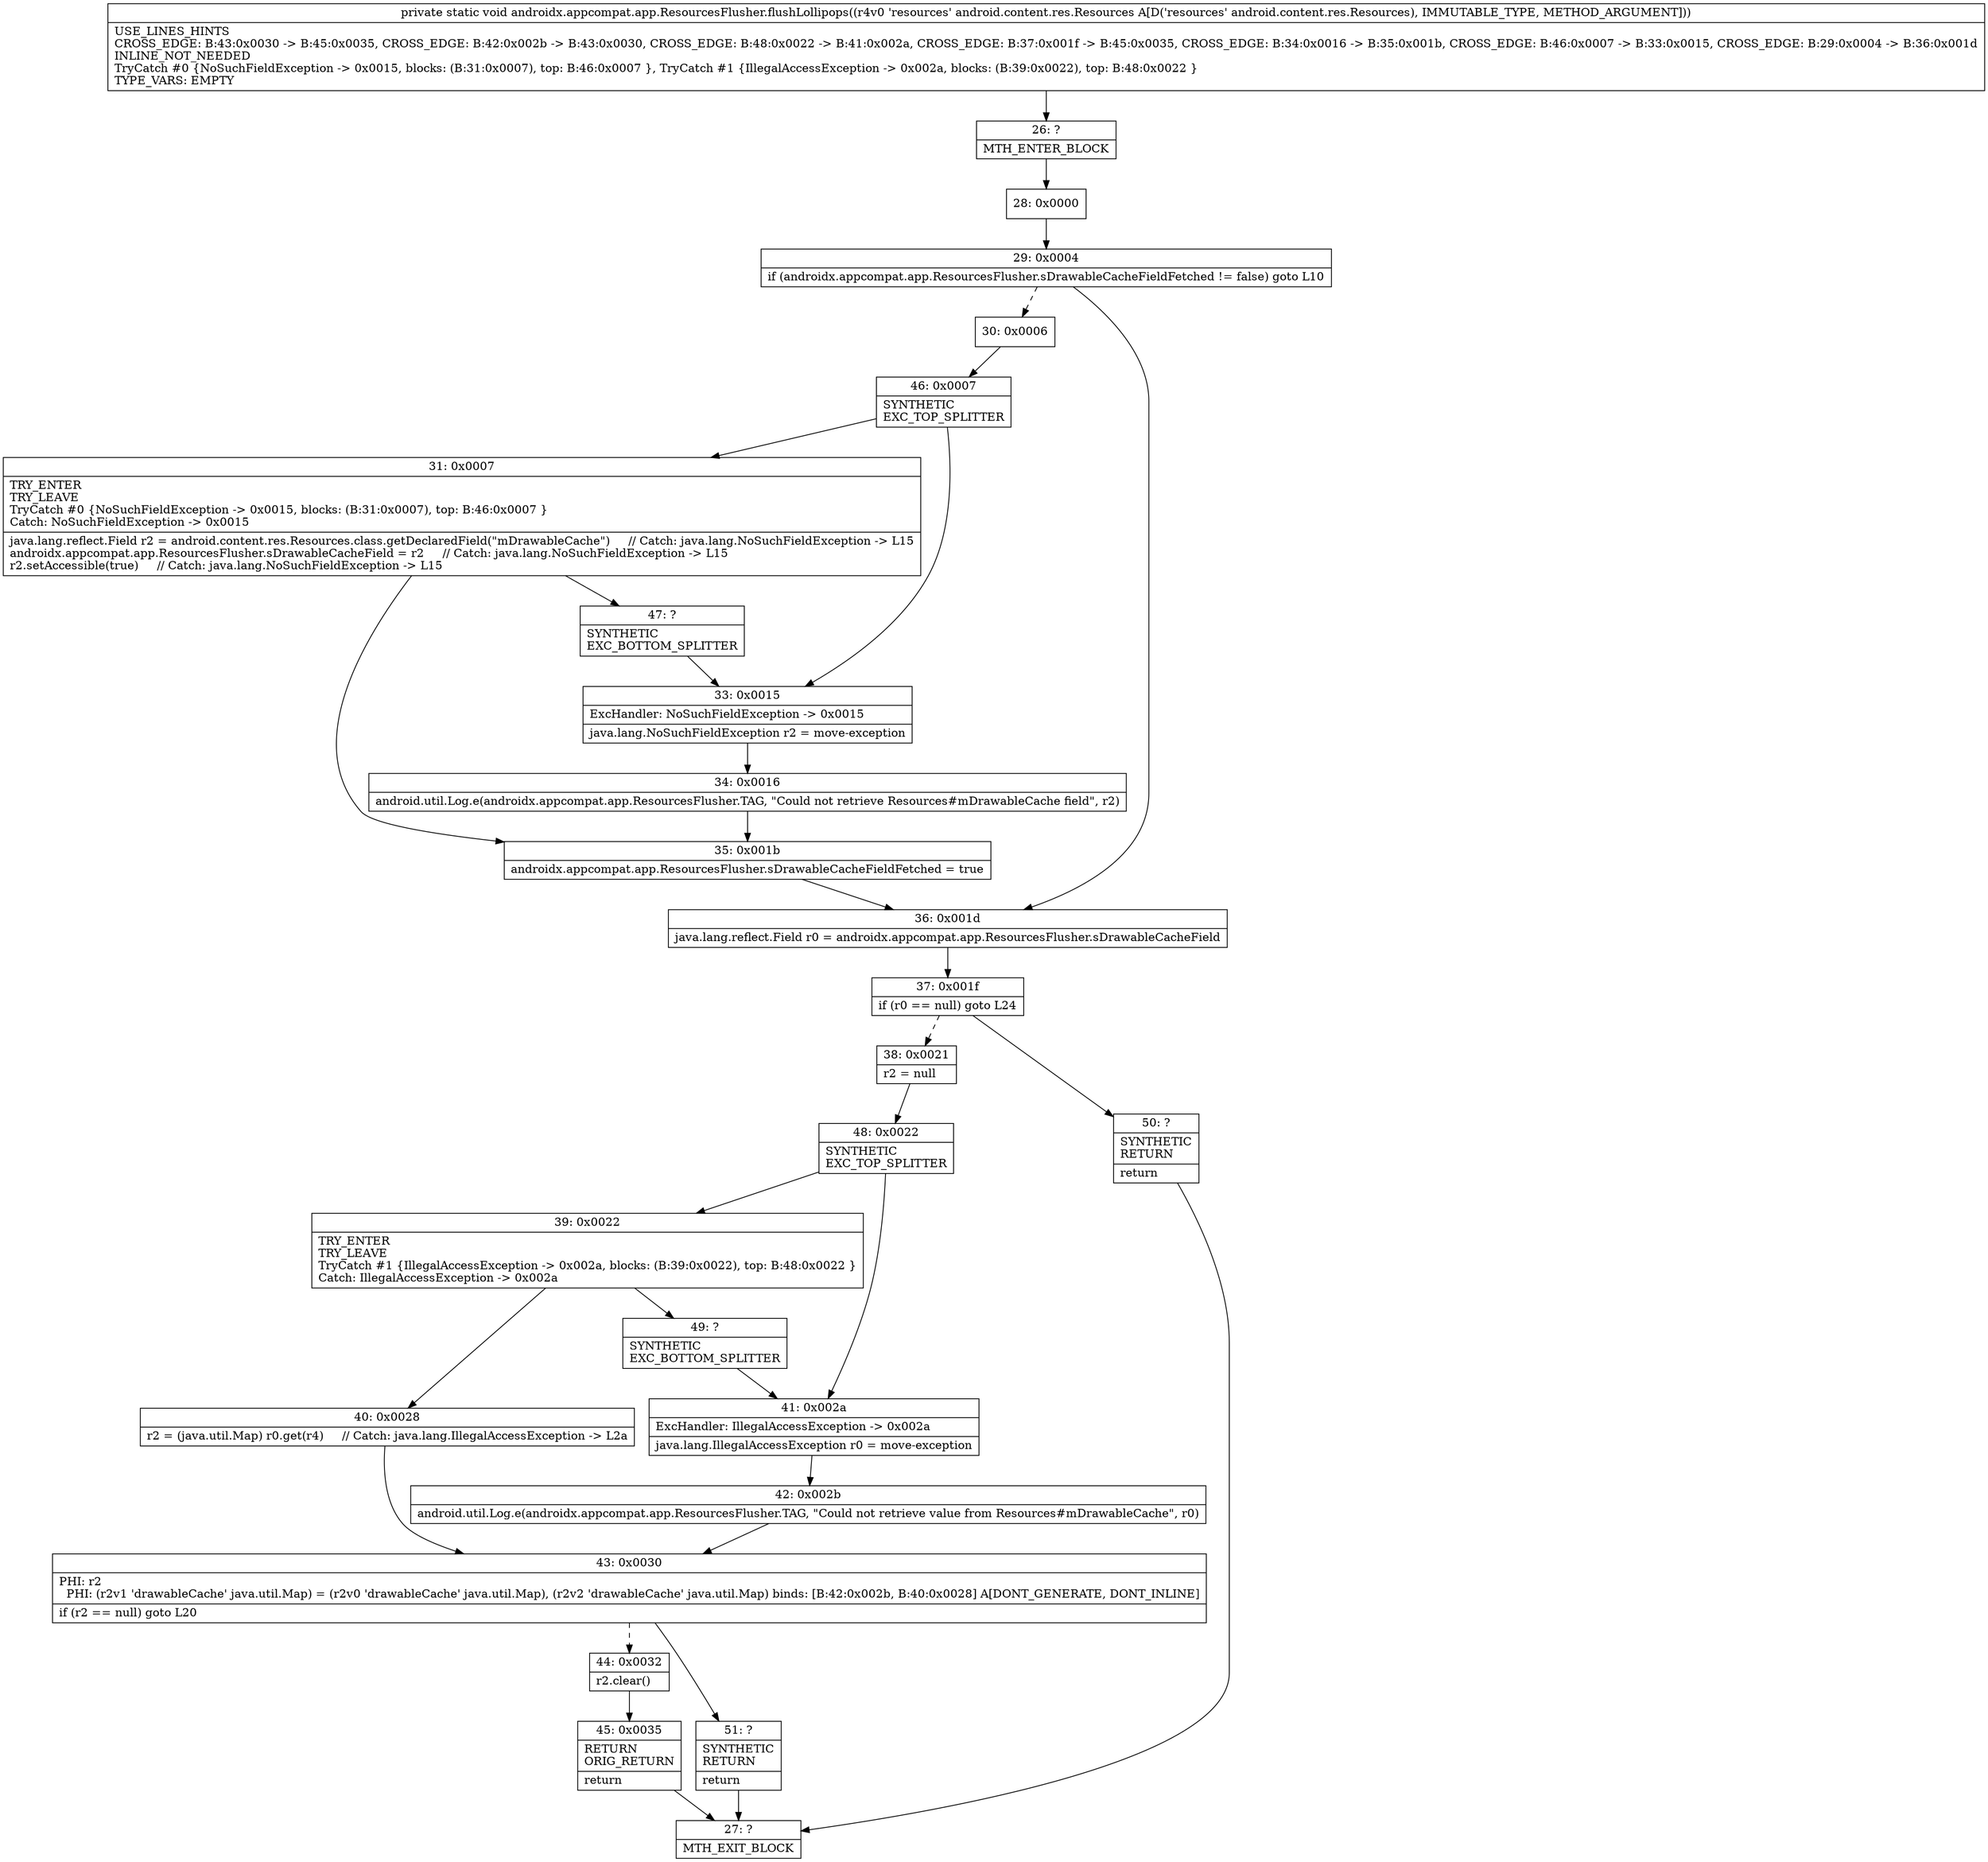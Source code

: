 digraph "CFG forandroidx.appcompat.app.ResourcesFlusher.flushLollipops(Landroid\/content\/res\/Resources;)V" {
Node_26 [shape=record,label="{26\:\ ?|MTH_ENTER_BLOCK\l}"];
Node_28 [shape=record,label="{28\:\ 0x0000}"];
Node_29 [shape=record,label="{29\:\ 0x0004|if (androidx.appcompat.app.ResourcesFlusher.sDrawableCacheFieldFetched != false) goto L10\l}"];
Node_30 [shape=record,label="{30\:\ 0x0006}"];
Node_46 [shape=record,label="{46\:\ 0x0007|SYNTHETIC\lEXC_TOP_SPLITTER\l}"];
Node_31 [shape=record,label="{31\:\ 0x0007|TRY_ENTER\lTRY_LEAVE\lTryCatch #0 \{NoSuchFieldException \-\> 0x0015, blocks: (B:31:0x0007), top: B:46:0x0007 \}\lCatch: NoSuchFieldException \-\> 0x0015\l|java.lang.reflect.Field r2 = android.content.res.Resources.class.getDeclaredField(\"mDrawableCache\")     \/\/ Catch: java.lang.NoSuchFieldException \-\> L15\landroidx.appcompat.app.ResourcesFlusher.sDrawableCacheField = r2     \/\/ Catch: java.lang.NoSuchFieldException \-\> L15\lr2.setAccessible(true)     \/\/ Catch: java.lang.NoSuchFieldException \-\> L15\l}"];
Node_35 [shape=record,label="{35\:\ 0x001b|androidx.appcompat.app.ResourcesFlusher.sDrawableCacheFieldFetched = true\l}"];
Node_47 [shape=record,label="{47\:\ ?|SYNTHETIC\lEXC_BOTTOM_SPLITTER\l}"];
Node_33 [shape=record,label="{33\:\ 0x0015|ExcHandler: NoSuchFieldException \-\> 0x0015\l|java.lang.NoSuchFieldException r2 = move\-exception\l}"];
Node_34 [shape=record,label="{34\:\ 0x0016|android.util.Log.e(androidx.appcompat.app.ResourcesFlusher.TAG, \"Could not retrieve Resources#mDrawableCache field\", r2)\l}"];
Node_36 [shape=record,label="{36\:\ 0x001d|java.lang.reflect.Field r0 = androidx.appcompat.app.ResourcesFlusher.sDrawableCacheField\l}"];
Node_37 [shape=record,label="{37\:\ 0x001f|if (r0 == null) goto L24\l}"];
Node_38 [shape=record,label="{38\:\ 0x0021|r2 = null\l}"];
Node_48 [shape=record,label="{48\:\ 0x0022|SYNTHETIC\lEXC_TOP_SPLITTER\l}"];
Node_39 [shape=record,label="{39\:\ 0x0022|TRY_ENTER\lTRY_LEAVE\lTryCatch #1 \{IllegalAccessException \-\> 0x002a, blocks: (B:39:0x0022), top: B:48:0x0022 \}\lCatch: IllegalAccessException \-\> 0x002a\l}"];
Node_40 [shape=record,label="{40\:\ 0x0028|r2 = (java.util.Map) r0.get(r4)     \/\/ Catch: java.lang.IllegalAccessException \-\> L2a\l}"];
Node_43 [shape=record,label="{43\:\ 0x0030|PHI: r2 \l  PHI: (r2v1 'drawableCache' java.util.Map) = (r2v0 'drawableCache' java.util.Map), (r2v2 'drawableCache' java.util.Map) binds: [B:42:0x002b, B:40:0x0028] A[DONT_GENERATE, DONT_INLINE]\l|if (r2 == null) goto L20\l}"];
Node_44 [shape=record,label="{44\:\ 0x0032|r2.clear()\l}"];
Node_45 [shape=record,label="{45\:\ 0x0035|RETURN\lORIG_RETURN\l|return\l}"];
Node_27 [shape=record,label="{27\:\ ?|MTH_EXIT_BLOCK\l}"];
Node_51 [shape=record,label="{51\:\ ?|SYNTHETIC\lRETURN\l|return\l}"];
Node_49 [shape=record,label="{49\:\ ?|SYNTHETIC\lEXC_BOTTOM_SPLITTER\l}"];
Node_41 [shape=record,label="{41\:\ 0x002a|ExcHandler: IllegalAccessException \-\> 0x002a\l|java.lang.IllegalAccessException r0 = move\-exception\l}"];
Node_42 [shape=record,label="{42\:\ 0x002b|android.util.Log.e(androidx.appcompat.app.ResourcesFlusher.TAG, \"Could not retrieve value from Resources#mDrawableCache\", r0)\l}"];
Node_50 [shape=record,label="{50\:\ ?|SYNTHETIC\lRETURN\l|return\l}"];
MethodNode[shape=record,label="{private static void androidx.appcompat.app.ResourcesFlusher.flushLollipops((r4v0 'resources' android.content.res.Resources A[D('resources' android.content.res.Resources), IMMUTABLE_TYPE, METHOD_ARGUMENT]))  | USE_LINES_HINTS\lCROSS_EDGE: B:43:0x0030 \-\> B:45:0x0035, CROSS_EDGE: B:42:0x002b \-\> B:43:0x0030, CROSS_EDGE: B:48:0x0022 \-\> B:41:0x002a, CROSS_EDGE: B:37:0x001f \-\> B:45:0x0035, CROSS_EDGE: B:34:0x0016 \-\> B:35:0x001b, CROSS_EDGE: B:46:0x0007 \-\> B:33:0x0015, CROSS_EDGE: B:29:0x0004 \-\> B:36:0x001d\lINLINE_NOT_NEEDED\lTryCatch #0 \{NoSuchFieldException \-\> 0x0015, blocks: (B:31:0x0007), top: B:46:0x0007 \}, TryCatch #1 \{IllegalAccessException \-\> 0x002a, blocks: (B:39:0x0022), top: B:48:0x0022 \}\lTYPE_VARS: EMPTY\l}"];
MethodNode -> Node_26;Node_26 -> Node_28;
Node_28 -> Node_29;
Node_29 -> Node_30[style=dashed];
Node_29 -> Node_36;
Node_30 -> Node_46;
Node_46 -> Node_31;
Node_46 -> Node_33;
Node_31 -> Node_35;
Node_31 -> Node_47;
Node_35 -> Node_36;
Node_47 -> Node_33;
Node_33 -> Node_34;
Node_34 -> Node_35;
Node_36 -> Node_37;
Node_37 -> Node_38[style=dashed];
Node_37 -> Node_50;
Node_38 -> Node_48;
Node_48 -> Node_39;
Node_48 -> Node_41;
Node_39 -> Node_40;
Node_39 -> Node_49;
Node_40 -> Node_43;
Node_43 -> Node_44[style=dashed];
Node_43 -> Node_51;
Node_44 -> Node_45;
Node_45 -> Node_27;
Node_51 -> Node_27;
Node_49 -> Node_41;
Node_41 -> Node_42;
Node_42 -> Node_43;
Node_50 -> Node_27;
}

